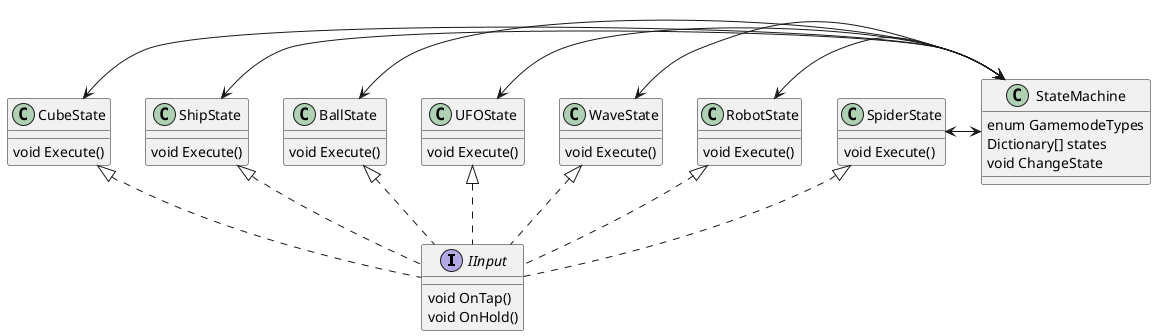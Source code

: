 @startuml Geometry Dash Hierarchy
' <|-- Extension
' *-- Composition
' o-- Aggregation
' <|.. dotted line

' Dion's section, gamemodes  
interface IInput {
    void OnTap()
    void OnHold()
}

class CubeState {
    void Execute()
}
class ShipState {
    void Execute()
}
class BallState {
    void Execute()
}
class UFOState {
    void Execute()
}
class WaveState {
    void Execute()
}
class RobotState {
    void Execute()
}
class SpiderState {
    void Execute()
}

class StateMachine {
    enum GamemodeTypes
    Dictionary[] states
    void ChangeState
}

' Connections 
CubeState <|.. IInput
ShipState <|.. IInput
BallState <|.. IInput
UFOState <|.. IInput
WaveState <|.. IInput
RobotState <|.. IInput
SpiderState <|.. IInput

CubeState <-> StateMachine
ShipState <-> StateMachine
BallState <-> StateMachine
UFOState <-> StateMachine
WaveState <-> StateMachine
RobotState <-> StateMachine
SpiderState <-> StateMachine

@enduml 